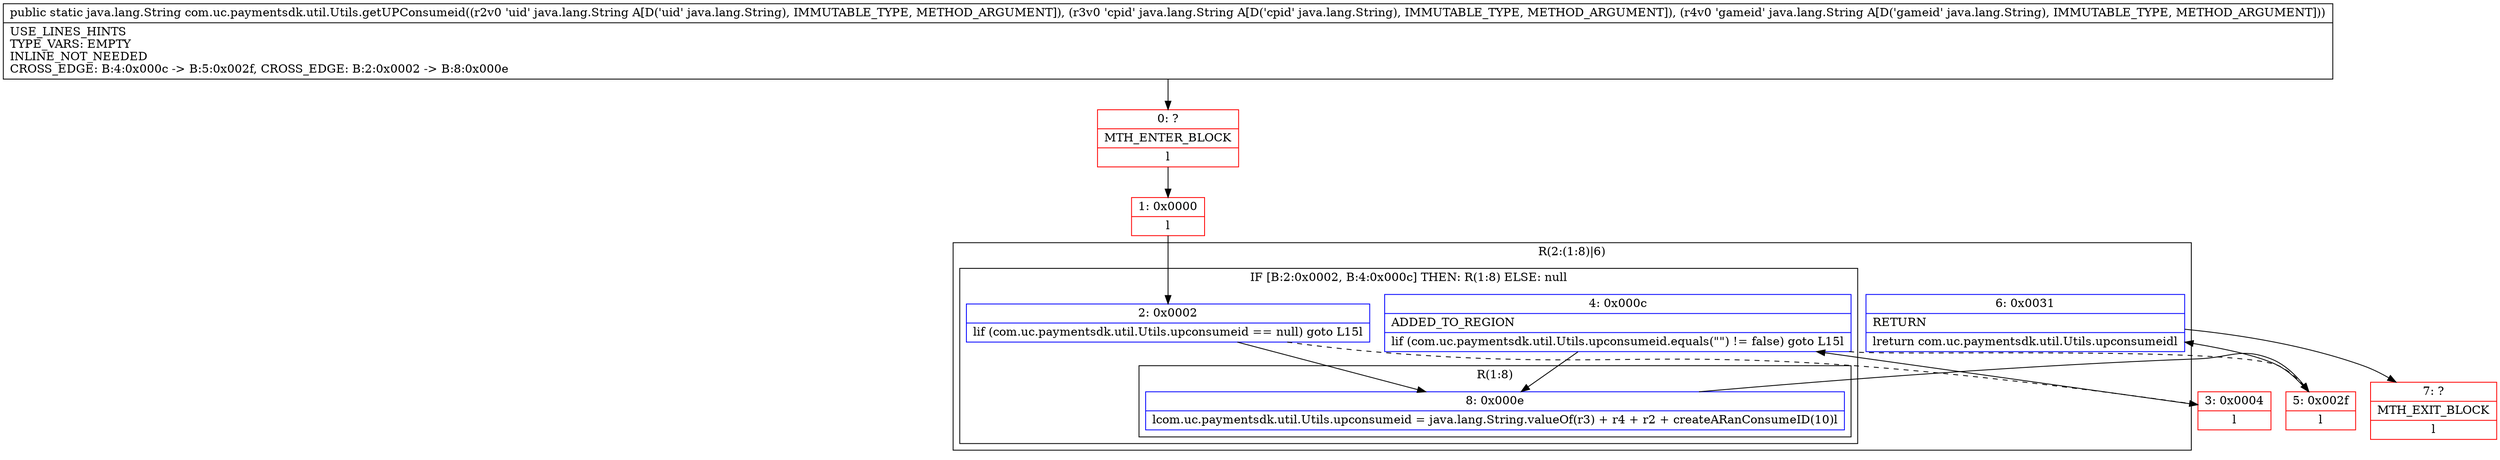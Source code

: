digraph "CFG forcom.uc.paymentsdk.util.Utils.getUPConsumeid(Ljava\/lang\/String;Ljava\/lang\/String;Ljava\/lang\/String;)Ljava\/lang\/String;" {
subgraph cluster_Region_1786164042 {
label = "R(2:(1:8)|6)";
node [shape=record,color=blue];
subgraph cluster_IfRegion_731066061 {
label = "IF [B:2:0x0002, B:4:0x000c] THEN: R(1:8) ELSE: null";
node [shape=record,color=blue];
Node_2 [shape=record,label="{2\:\ 0x0002|lif (com.uc.paymentsdk.util.Utils.upconsumeid == null) goto L15l}"];
Node_4 [shape=record,label="{4\:\ 0x000c|ADDED_TO_REGION\l|lif (com.uc.paymentsdk.util.Utils.upconsumeid.equals(\"\") != false) goto L15l}"];
subgraph cluster_Region_1721380711 {
label = "R(1:8)";
node [shape=record,color=blue];
Node_8 [shape=record,label="{8\:\ 0x000e|lcom.uc.paymentsdk.util.Utils.upconsumeid = java.lang.String.valueOf(r3) + r4 + r2 + createARanConsumeID(10)l}"];
}
}
Node_6 [shape=record,label="{6\:\ 0x0031|RETURN\l|lreturn com.uc.paymentsdk.util.Utils.upconsumeidl}"];
}
Node_0 [shape=record,color=red,label="{0\:\ ?|MTH_ENTER_BLOCK\l|l}"];
Node_1 [shape=record,color=red,label="{1\:\ 0x0000|l}"];
Node_3 [shape=record,color=red,label="{3\:\ 0x0004|l}"];
Node_5 [shape=record,color=red,label="{5\:\ 0x002f|l}"];
Node_7 [shape=record,color=red,label="{7\:\ ?|MTH_EXIT_BLOCK\l|l}"];
MethodNode[shape=record,label="{public static java.lang.String com.uc.paymentsdk.util.Utils.getUPConsumeid((r2v0 'uid' java.lang.String A[D('uid' java.lang.String), IMMUTABLE_TYPE, METHOD_ARGUMENT]), (r3v0 'cpid' java.lang.String A[D('cpid' java.lang.String), IMMUTABLE_TYPE, METHOD_ARGUMENT]), (r4v0 'gameid' java.lang.String A[D('gameid' java.lang.String), IMMUTABLE_TYPE, METHOD_ARGUMENT]))  | USE_LINES_HINTS\lTYPE_VARS: EMPTY\lINLINE_NOT_NEEDED\lCROSS_EDGE: B:4:0x000c \-\> B:5:0x002f, CROSS_EDGE: B:2:0x0002 \-\> B:8:0x000e\l}"];
MethodNode -> Node_0;
Node_2 -> Node_3[style=dashed];
Node_2 -> Node_8;
Node_4 -> Node_8;
Node_4 -> Node_5[style=dashed];
Node_8 -> Node_5;
Node_6 -> Node_7;
Node_0 -> Node_1;
Node_1 -> Node_2;
Node_3 -> Node_4;
Node_5 -> Node_6;
}

